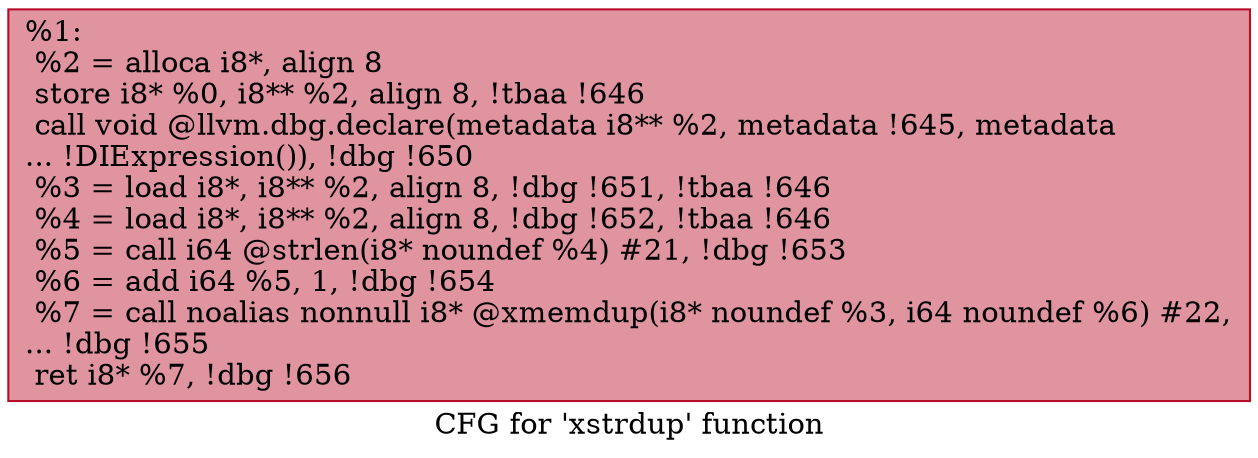 digraph "CFG for 'xstrdup' function" {
	label="CFG for 'xstrdup' function";

	Node0x747e40 [shape=record,color="#b70d28ff", style=filled, fillcolor="#b70d2870",label="{%1:\l  %2 = alloca i8*, align 8\l  store i8* %0, i8** %2, align 8, !tbaa !646\l  call void @llvm.dbg.declare(metadata i8** %2, metadata !645, metadata\l... !DIExpression()), !dbg !650\l  %3 = load i8*, i8** %2, align 8, !dbg !651, !tbaa !646\l  %4 = load i8*, i8** %2, align 8, !dbg !652, !tbaa !646\l  %5 = call i64 @strlen(i8* noundef %4) #21, !dbg !653\l  %6 = add i64 %5, 1, !dbg !654\l  %7 = call noalias nonnull i8* @xmemdup(i8* noundef %3, i64 noundef %6) #22,\l... !dbg !655\l  ret i8* %7, !dbg !656\l}"];
}

